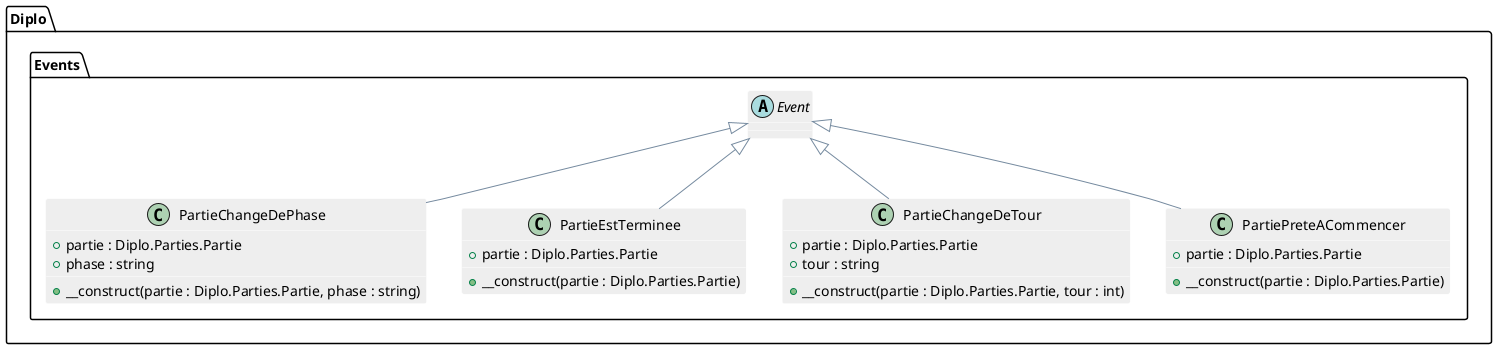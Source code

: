 @startuml

skinparam shadowing false
skinparam stereotypeCBackgroundColor #5B9BD5
' skinparam backgroundColor transparent

skinparam note {
  BackgroundColor #73AE42
  BorderColor #6CA43E
  FontColor white
}

skinparam class {
  BackgroundColor #EEEEEE
  ArrowColor #758A9F
  BorderColor #FFFFFF
}

skinparam sequence {
  ArrowColor #6CA43E

  LifeLineBorderColor #6CA43E
  LifeLineBackgroundColor #73AE42

  ParticipantBorderColor #2E75B5
  ParticipantBackgroundColor #5B9BD5

  ActorBorderColor #2E75B5
  ActorBackgroundColor #5B9BD5

  BoxLineColor #A5A5A5
}

skinparam state {
  BackgroundColor #EEEEEE
  ArrowColor #758A9F
  BorderColor #9E9E9E
}

skinparam usecase {
  BackgroundColor #EEEEEE
  BorderColor #9E9E9E

  ArrowColor #6CA43E
  ActorBorderColor #6CA43E
}

skinparam component {
  BackgroundColor #EEEEEE
  ArrowColor #758A9F
  BorderColor #9E9E9E
}

skinparam node {
  BackgroundColor #FFFFFF
  ArrowColor #758A9F
  BorderColor #9E9E9E
}

skinparam database {
  BackgroundColor #EEEEEE
  ArrowColor #758A9F
  BorderColor #9E9E9E
}
class Diplo.Events.PartieChangeDePhase {
    +partie : Diplo.Parties.Partie
    +phase : string
    +__construct(partie : Diplo.Parties.Partie, phase : string)
}
class Diplo.Events.PartieChangeDePhase extends Diplo.Events.Event
abstract class Diplo.Events.Event {
}
class Diplo.Events.PartieEstTerminee {
    +partie : Diplo.Parties.Partie
    +__construct(partie : Diplo.Parties.Partie)
}
class Diplo.Events.PartieEstTerminee extends Diplo.Events.Event
class Diplo.Events.PartieChangeDeTour {
    +partie : Diplo.Parties.Partie
    +tour : string
    +__construct(partie : Diplo.Parties.Partie, tour : int)
}
class Diplo.Events.PartieChangeDeTour extends Diplo.Events.Event
class Diplo.Events.PartiePreteACommencer {
    +partie : Diplo.Parties.Partie
    +__construct(partie : Diplo.Parties.Partie)
}
class Diplo.Events.PartiePreteACommencer extends Diplo.Events.Event
@enduml
